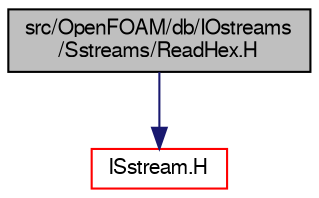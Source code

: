 digraph "src/OpenFOAM/db/IOstreams/Sstreams/ReadHex.H"
{
  bgcolor="transparent";
  edge [fontname="FreeSans",fontsize="10",labelfontname="FreeSans",labelfontsize="10"];
  node [fontname="FreeSans",fontsize="10",shape=record];
  Node1 [label="src/OpenFOAM/db/IOstreams\l/Sstreams/ReadHex.H",height=0.2,width=0.4,color="black", fillcolor="grey75", style="filled" fontcolor="black"];
  Node1 -> Node2 [color="midnightblue",fontsize="10",style="solid",fontname="FreeSans"];
  Node2 [label="ISstream.H",height=0.2,width=0.4,color="red",URL="$a07348.html"];
}
